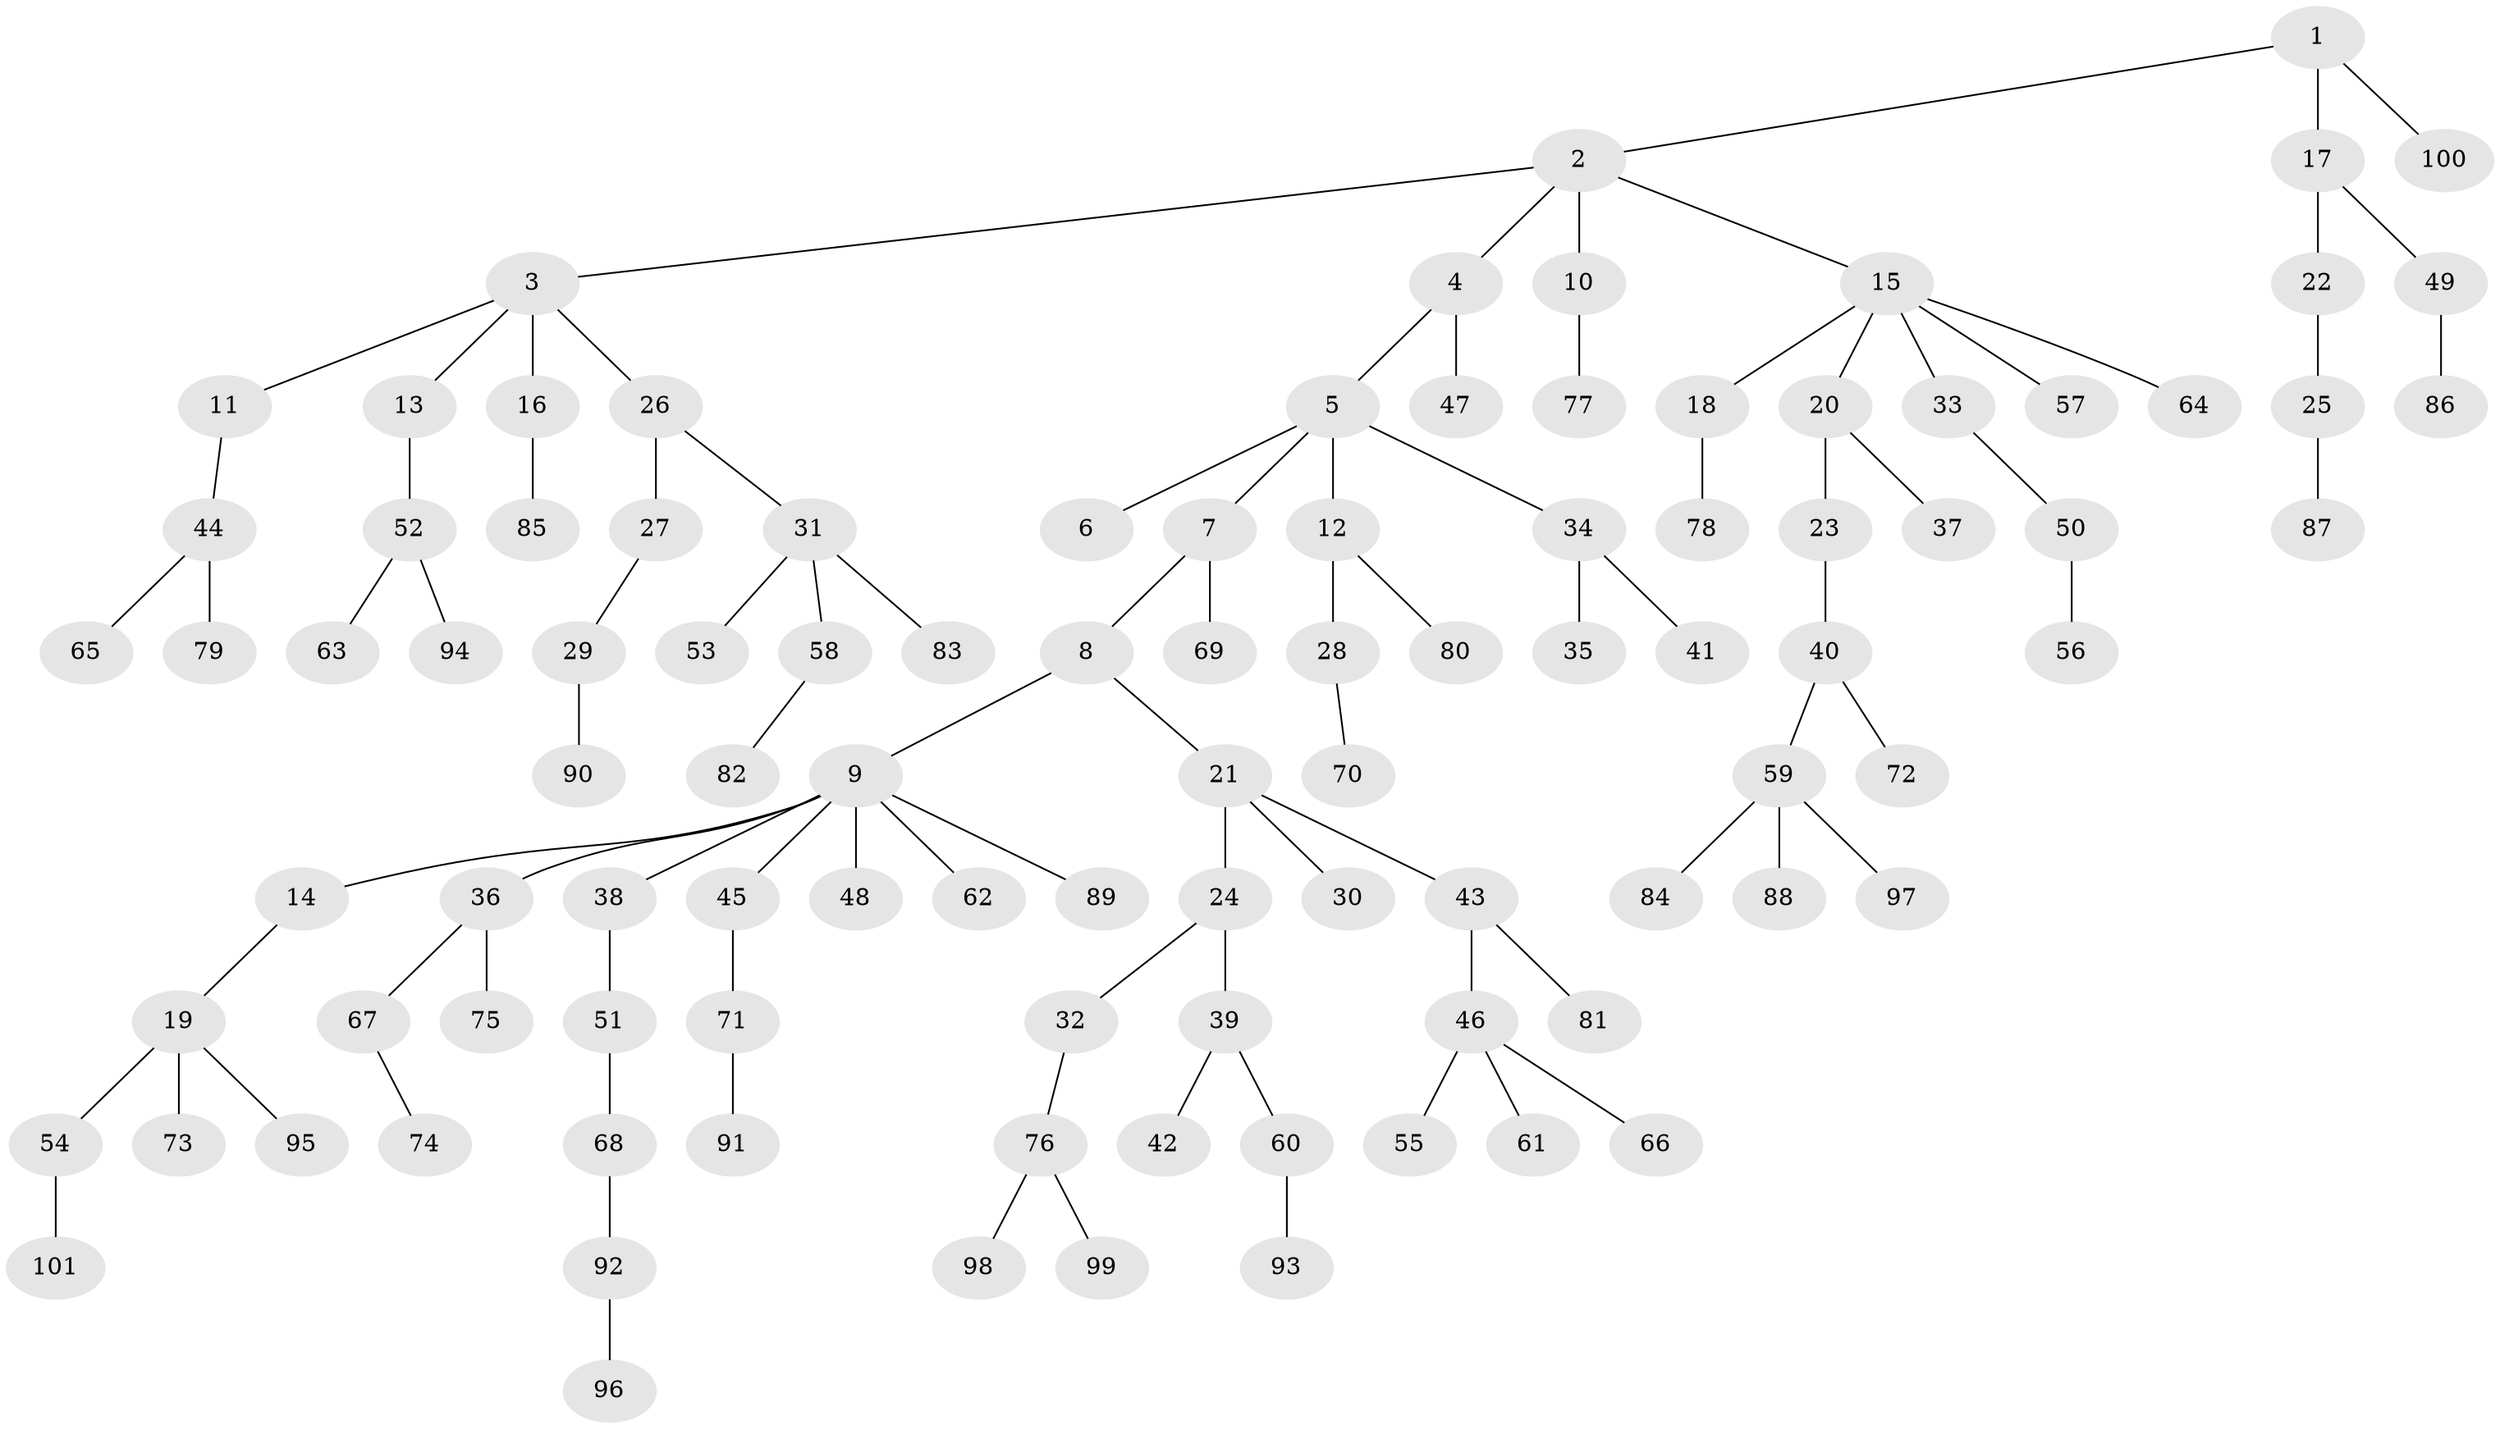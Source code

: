 // original degree distribution, {4: 0.08391608391608392, 6: 0.006993006993006993, 5: 0.02097902097902098, 2: 0.23776223776223776, 3: 0.13986013986013987, 9: 0.006993006993006993, 7: 0.006993006993006993, 1: 0.4965034965034965}
// Generated by graph-tools (version 1.1) at 2025/51/03/04/25 22:51:56]
// undirected, 101 vertices, 100 edges
graph export_dot {
  node [color=gray90,style=filled];
  1;
  2;
  3;
  4;
  5;
  6;
  7;
  8;
  9;
  10;
  11;
  12;
  13;
  14;
  15;
  16;
  17;
  18;
  19;
  20;
  21;
  22;
  23;
  24;
  25;
  26;
  27;
  28;
  29;
  30;
  31;
  32;
  33;
  34;
  35;
  36;
  37;
  38;
  39;
  40;
  41;
  42;
  43;
  44;
  45;
  46;
  47;
  48;
  49;
  50;
  51;
  52;
  53;
  54;
  55;
  56;
  57;
  58;
  59;
  60;
  61;
  62;
  63;
  64;
  65;
  66;
  67;
  68;
  69;
  70;
  71;
  72;
  73;
  74;
  75;
  76;
  77;
  78;
  79;
  80;
  81;
  82;
  83;
  84;
  85;
  86;
  87;
  88;
  89;
  90;
  91;
  92;
  93;
  94;
  95;
  96;
  97;
  98;
  99;
  100;
  101;
  1 -- 2 [weight=1.0];
  1 -- 17 [weight=1.0];
  1 -- 100 [weight=1.0];
  2 -- 3 [weight=1.0];
  2 -- 4 [weight=1.0];
  2 -- 10 [weight=1.0];
  2 -- 15 [weight=1.0];
  3 -- 11 [weight=1.0];
  3 -- 13 [weight=1.0];
  3 -- 16 [weight=1.0];
  3 -- 26 [weight=1.0];
  4 -- 5 [weight=1.0];
  4 -- 47 [weight=1.0];
  5 -- 6 [weight=1.0];
  5 -- 7 [weight=1.0];
  5 -- 12 [weight=1.0];
  5 -- 34 [weight=1.0];
  7 -- 8 [weight=1.0];
  7 -- 69 [weight=1.0];
  8 -- 9 [weight=1.0];
  8 -- 21 [weight=1.0];
  9 -- 14 [weight=1.0];
  9 -- 36 [weight=1.0];
  9 -- 38 [weight=1.0];
  9 -- 45 [weight=1.0];
  9 -- 48 [weight=1.0];
  9 -- 62 [weight=1.0];
  9 -- 89 [weight=1.0];
  10 -- 77 [weight=1.0];
  11 -- 44 [weight=1.0];
  12 -- 28 [weight=1.0];
  12 -- 80 [weight=1.0];
  13 -- 52 [weight=1.0];
  14 -- 19 [weight=1.0];
  15 -- 18 [weight=1.0];
  15 -- 20 [weight=1.0];
  15 -- 33 [weight=1.0];
  15 -- 57 [weight=1.0];
  15 -- 64 [weight=1.0];
  16 -- 85 [weight=1.0];
  17 -- 22 [weight=1.0];
  17 -- 49 [weight=1.0];
  18 -- 78 [weight=1.0];
  19 -- 54 [weight=1.0];
  19 -- 73 [weight=1.0];
  19 -- 95 [weight=1.0];
  20 -- 23 [weight=1.0];
  20 -- 37 [weight=1.0];
  21 -- 24 [weight=1.0];
  21 -- 30 [weight=1.0];
  21 -- 43 [weight=1.0];
  22 -- 25 [weight=1.0];
  23 -- 40 [weight=1.0];
  24 -- 32 [weight=1.0];
  24 -- 39 [weight=1.0];
  25 -- 87 [weight=1.0];
  26 -- 27 [weight=1.0];
  26 -- 31 [weight=1.0];
  27 -- 29 [weight=1.0];
  28 -- 70 [weight=1.0];
  29 -- 90 [weight=1.0];
  31 -- 53 [weight=1.0];
  31 -- 58 [weight=1.0];
  31 -- 83 [weight=1.0];
  32 -- 76 [weight=1.0];
  33 -- 50 [weight=1.0];
  34 -- 35 [weight=1.0];
  34 -- 41 [weight=1.0];
  36 -- 67 [weight=1.0];
  36 -- 75 [weight=1.0];
  38 -- 51 [weight=1.0];
  39 -- 42 [weight=1.0];
  39 -- 60 [weight=1.0];
  40 -- 59 [weight=1.0];
  40 -- 72 [weight=1.0];
  43 -- 46 [weight=1.0];
  43 -- 81 [weight=1.0];
  44 -- 65 [weight=1.0];
  44 -- 79 [weight=1.0];
  45 -- 71 [weight=1.0];
  46 -- 55 [weight=1.0];
  46 -- 61 [weight=1.0];
  46 -- 66 [weight=1.0];
  49 -- 86 [weight=1.0];
  50 -- 56 [weight=1.0];
  51 -- 68 [weight=1.0];
  52 -- 63 [weight=1.0];
  52 -- 94 [weight=1.0];
  54 -- 101 [weight=1.0];
  58 -- 82 [weight=1.0];
  59 -- 84 [weight=1.0];
  59 -- 88 [weight=1.0];
  59 -- 97 [weight=1.0];
  60 -- 93 [weight=1.0];
  67 -- 74 [weight=1.0];
  68 -- 92 [weight=1.0];
  71 -- 91 [weight=2.0];
  76 -- 98 [weight=1.0];
  76 -- 99 [weight=1.0];
  92 -- 96 [weight=1.0];
}
